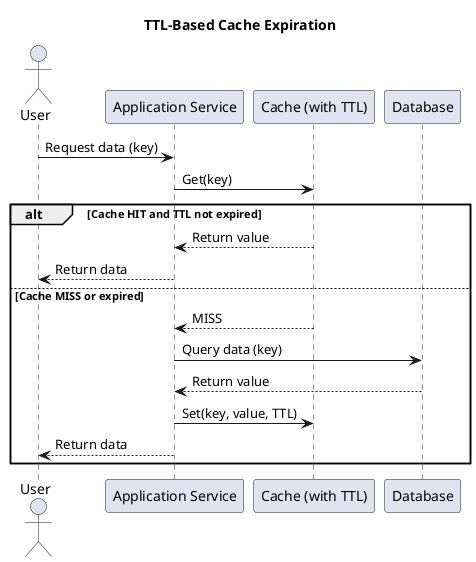 @startuml
title TTL-Based Cache Expiration

actor User
participant "Application Service" as App
participant "Cache (with TTL)" as Cache
participant "Database" as DB

User -> App : Request data (key)
App -> Cache : Get(key)
alt Cache HIT and TTL not expired
    Cache --> App : Return value
    App --> User : Return data
else Cache MISS or expired
    Cache --> App : MISS
    App -> DB : Query data (key)
    DB --> App : Return value
    App -> Cache : Set(key, value, TTL)
    App --> User : Return data
end

@enduml
